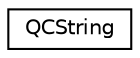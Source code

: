 digraph "Graphical Class Hierarchy"
{
 // LATEX_PDF_SIZE
  edge [fontname="Helvetica",fontsize="10",labelfontname="Helvetica",labelfontsize="10"];
  node [fontname="Helvetica",fontsize="10",shape=record];
  rankdir="LR";
  Node0 [label="QCString",height=0.2,width=0.4,color="black", fillcolor="white", style="filled",URL="$classQCString.html",tooltip=" "];
}
